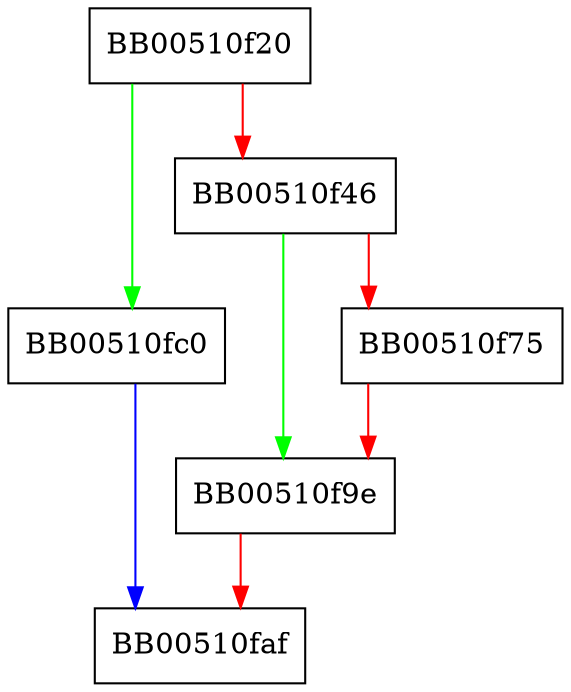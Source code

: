 digraph ASN1_item_d2i_fp {
  node [shape="box"];
  graph [splines=ortho];
  BB00510f20 -> BB00510fc0 [color="green"];
  BB00510f20 -> BB00510f46 [color="red"];
  BB00510f46 -> BB00510f9e [color="green"];
  BB00510f46 -> BB00510f75 [color="red"];
  BB00510f75 -> BB00510f9e [color="red"];
  BB00510f9e -> BB00510faf [color="red"];
  BB00510fc0 -> BB00510faf [color="blue"];
}